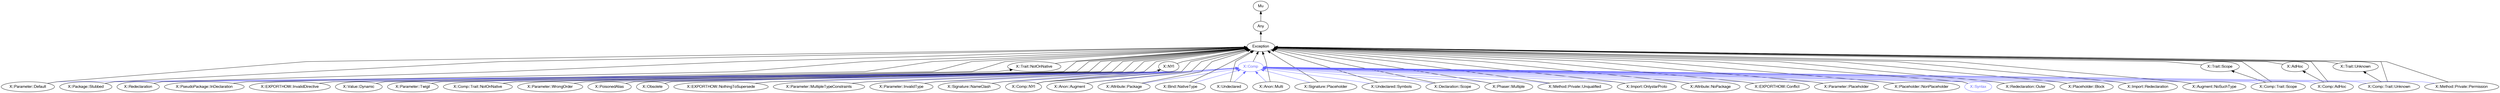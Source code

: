 digraph "perl6-type-graph" {
    rankdir=BT;
    splines=polyline;
    overlap=false; 
    graph [truecolor=true bgcolor="#FFFFFF"];
    // Types
    "X::Comp" [color="#6666FF", fontcolor="#6666FF", href="/type/X::Comp", fontname="FreeSans"];
    "Mu" [color="#000000", fontcolor="#000000", href="/type/Mu", fontname="FreeSans"];
    "Any" [color="#000000", fontcolor="#000000", href="/type/Any", fontname="FreeSans"];
    "Exception" [color="#000000", fontcolor="#000000", href="/type/Exception", fontname="FreeSans"];
    "X::Parameter::Default" [color="#000000", fontcolor="#000000", href="/type/X::Parameter::Default", fontname="FreeSans"];
    "X::Package::Stubbed" [color="#000000", fontcolor="#000000", href="/type/X::Package::Stubbed", fontname="FreeSans"];
    "X::Redeclaration" [color="#000000", fontcolor="#000000", href="/type/X::Redeclaration", fontname="FreeSans"];
    "X::PseudoPackage::InDeclaration" [color="#000000", fontcolor="#000000", href="/type/X::PseudoPackage::InDeclaration", fontname="FreeSans"];
    "X::EXPORTHOW::InvalidDirective" [color="#000000", fontcolor="#000000", href="/type/X::EXPORTHOW::InvalidDirective", fontname="FreeSans"];
    "X::Value::Dynamic" [color="#000000", fontcolor="#000000", href="/type/X::Value::Dynamic", fontname="FreeSans"];
    "X::Parameter::Twigil" [color="#000000", fontcolor="#000000", href="/type/X::Parameter::Twigil", fontname="FreeSans"];
    "X::Trait::NotOnNative" [color="#000000", fontcolor="#000000", href="/type/X::Trait::NotOnNative", fontname="FreeSans"];
    "X::Comp::Trait::NotOnNative" [color="#000000", fontcolor="#000000", href="/type/X::Comp::Trait::NotOnNative", fontname="FreeSans"];
    "X::Parameter::WrongOrder" [color="#000000", fontcolor="#000000", href="/type/X::Parameter::WrongOrder", fontname="FreeSans"];
    "X::PoisonedAlias" [color="#000000", fontcolor="#000000", href="/type/X::PoisonedAlias", fontname="FreeSans"];
    "X::Obsolete" [color="#000000", fontcolor="#000000", href="/type/X::Obsolete", fontname="FreeSans"];
    "X::EXPORTHOW::NothingToSupersede" [color="#000000", fontcolor="#000000", href="/type/X::EXPORTHOW::NothingToSupersede", fontname="FreeSans"];
    "X::Parameter::MultipleTypeConstraints" [color="#000000", fontcolor="#000000", href="/type/X::Parameter::MultipleTypeConstraints", fontname="FreeSans"];
    "X::Parameter::InvalidType" [color="#000000", fontcolor="#000000", href="/type/X::Parameter::InvalidType", fontname="FreeSans"];
    "X::Signature::NameClash" [color="#000000", fontcolor="#000000", href="/type/X::Signature::NameClash", fontname="FreeSans"];
    "X::NYI" [color="#000000", fontcolor="#000000", href="/type/X::NYI", fontname="FreeSans"];
    "X::Comp::NYI" [color="#000000", fontcolor="#000000", href="/type/X::Comp::NYI", fontname="FreeSans"];
    "X::Anon::Augment" [color="#000000", fontcolor="#000000", href="/type/X::Anon::Augment", fontname="FreeSans"];
    "X::Attribute::Package" [color="#000000", fontcolor="#000000", href="/type/X::Attribute::Package", fontname="FreeSans"];
    "X::Bind::NativeType" [color="#000000", fontcolor="#000000", href="/type/X::Bind::NativeType", fontname="FreeSans"];
    "X::Undeclared" [color="#000000", fontcolor="#000000", href="/type/X::Undeclared", fontname="FreeSans"];
    "X::Anon::Multi" [color="#000000", fontcolor="#000000", href="/type/X::Anon::Multi", fontname="FreeSans"];
    "X::Signature::Placeholder" [color="#000000", fontcolor="#000000", href="/type/X::Signature::Placeholder", fontname="FreeSans"];
    "X::Undeclared::Symbols" [color="#000000", fontcolor="#000000", href="/type/X::Undeclared::Symbols", fontname="FreeSans"];
    "X::Declaration::Scope" [color="#000000", fontcolor="#000000", href="/type/X::Declaration::Scope", fontname="FreeSans"];
    "X::Trait::Scope" [color="#000000", fontcolor="#000000", href="/type/X::Trait::Scope", fontname="FreeSans"];
    "X::Comp::Trait::Scope" [color="#000000", fontcolor="#000000", href="/type/X::Comp::Trait::Scope", fontname="FreeSans"];
    "X::Phaser::Multiple" [color="#000000", fontcolor="#000000", href="/type/X::Phaser::Multiple", fontname="FreeSans"];
    "X::Method::Private::Unqualified" [color="#000000", fontcolor="#000000", href="/type/X::Method::Private::Unqualified", fontname="FreeSans"];
    "X::Import::OnlystarProto" [color="#000000", fontcolor="#000000", href="/type/X::Import::OnlystarProto", fontname="FreeSans"];
    "X::AdHoc" [color="#000000", fontcolor="#000000", href="/type/X::AdHoc", fontname="FreeSans"];
    "X::Comp::AdHoc" [color="#000000", fontcolor="#000000", href="/type/X::Comp::AdHoc", fontname="FreeSans"];
    "X::Attribute::NoPackage" [color="#000000", fontcolor="#000000", href="/type/X::Attribute::NoPackage", fontname="FreeSans"];
    "X::Trait::Unknown" [color="#000000", fontcolor="#000000", href="/type/X::Trait::Unknown", fontname="FreeSans"];
    "X::Comp::Trait::Unknown" [color="#000000", fontcolor="#000000", href="/type/X::Comp::Trait::Unknown", fontname="FreeSans"];
    "X::EXPORTHOW::Conflict" [color="#000000", fontcolor="#000000", href="/type/X::EXPORTHOW::Conflict", fontname="FreeSans"];
    "X::Parameter::Placeholder" [color="#000000", fontcolor="#000000", href="/type/X::Parameter::Placeholder", fontname="FreeSans"];
    "X::Placeholder::NonPlaceholder" [color="#000000", fontcolor="#000000", href="/type/X::Placeholder::NonPlaceholder", fontname="FreeSans"];
    "X::Syntax" [color="#6666FF", fontcolor="#6666FF", href="/type/X::Syntax", fontname="FreeSans"];
    "X::Redeclaration::Outer" [color="#000000", fontcolor="#000000", href="/type/X::Redeclaration::Outer", fontname="FreeSans"];
    "X::Placeholder::Block" [color="#000000", fontcolor="#000000", href="/type/X::Placeholder::Block", fontname="FreeSans"];
    "X::Import::Redeclaration" [color="#000000", fontcolor="#000000", href="/type/X::Import::Redeclaration", fontname="FreeSans"];
    "X::Augment::NoSuchType" [color="#000000", fontcolor="#000000", href="/type/X::Augment::NoSuchType", fontname="FreeSans"];
    "X::Method::Private::Permission" [color="#000000", fontcolor="#000000", href="/type/X::Method::Private::Permission", fontname="FreeSans"];

    // Superclasses
    "X::Comp" -> "Exception" [color="#000000"];
    "Any" -> "Mu" [color="#000000"];
    "Exception" -> "Any" [color="#000000"];
    "X::Parameter::Default" -> "Exception" [color="#000000"];
    "X::Package::Stubbed" -> "Exception" [color="#000000"];
    "X::Redeclaration" -> "Exception" [color="#000000"];
    "X::PseudoPackage::InDeclaration" -> "Exception" [color="#000000"];
    "X::EXPORTHOW::InvalidDirective" -> "Exception" [color="#000000"];
    "X::Value::Dynamic" -> "Exception" [color="#000000"];
    "X::Parameter::Twigil" -> "Exception" [color="#000000"];
    "X::Trait::NotOnNative" -> "Exception" [color="#000000"];
    "X::Comp::Trait::NotOnNative" -> "X::Trait::NotOnNative" [color="#000000"];
    "X::Comp::Trait::NotOnNative" -> "Exception" [color="#000000"];
    "X::Parameter::WrongOrder" -> "Exception" [color="#000000"];
    "X::PoisonedAlias" -> "Exception" [color="#000000"];
    "X::Obsolete" -> "Exception" [color="#000000"];
    "X::EXPORTHOW::NothingToSupersede" -> "Exception" [color="#000000"];
    "X::Parameter::MultipleTypeConstraints" -> "Exception" [color="#000000"];
    "X::Parameter::InvalidType" -> "Exception" [color="#000000"];
    "X::Signature::NameClash" -> "Exception" [color="#000000"];
    "X::NYI" -> "Exception" [color="#000000"];
    "X::Comp::NYI" -> "X::NYI" [color="#000000"];
    "X::Comp::NYI" -> "Exception" [color="#000000"];
    "X::Anon::Augment" -> "Exception" [color="#000000"];
    "X::Attribute::Package" -> "Exception" [color="#000000"];
    "X::Bind::NativeType" -> "Exception" [color="#000000"];
    "X::Undeclared" -> "Exception" [color="#000000"];
    "X::Anon::Multi" -> "Exception" [color="#000000"];
    "X::Signature::Placeholder" -> "Exception" [color="#000000"];
    "X::Undeclared::Symbols" -> "Exception" [color="#000000"];
    "X::Declaration::Scope" -> "Exception" [color="#000000"];
    "X::Trait::Scope" -> "Exception" [color="#000000"];
    "X::Comp::Trait::Scope" -> "X::Trait::Scope" [color="#000000"];
    "X::Comp::Trait::Scope" -> "Exception" [color="#000000"];
    "X::Phaser::Multiple" -> "Exception" [color="#000000"];
    "X::Method::Private::Unqualified" -> "Exception" [color="#000000"];
    "X::Import::OnlystarProto" -> "Exception" [color="#000000"];
    "X::AdHoc" -> "Exception" [color="#000000"];
    "X::Comp::AdHoc" -> "X::AdHoc" [color="#000000"];
    "X::Comp::AdHoc" -> "Exception" [color="#000000"];
    "X::Attribute::NoPackage" -> "Exception" [color="#000000"];
    "X::Trait::Unknown" -> "Exception" [color="#000000"];
    "X::Comp::Trait::Unknown" -> "X::Trait::Unknown" [color="#000000"];
    "X::Comp::Trait::Unknown" -> "Exception" [color="#000000"];
    "X::EXPORTHOW::Conflict" -> "Exception" [color="#000000"];
    "X::Parameter::Placeholder" -> "Exception" [color="#000000"];
    "X::Placeholder::NonPlaceholder" -> "Exception" [color="#000000"];
    "X::Syntax" -> "Exception" [color="#000000"];
    "X::Redeclaration::Outer" -> "Exception" [color="#000000"];
    "X::Placeholder::Block" -> "Exception" [color="#000000"];
    "X::Import::Redeclaration" -> "Exception" [color="#000000"];
    "X::Augment::NoSuchType" -> "Exception" [color="#000000"];
    "X::Method::Private::Permission" -> "Exception" [color="#000000"];

    // Roles
    "X::Parameter::Default" -> "X::Comp" [color="#6666FF"];
    "X::Package::Stubbed" -> "X::Comp" [color="#6666FF"];
    "X::Redeclaration" -> "X::Comp" [color="#6666FF"];
    "X::PseudoPackage::InDeclaration" -> "X::Comp" [color="#6666FF"];
    "X::EXPORTHOW::InvalidDirective" -> "X::Comp" [color="#6666FF"];
    "X::Value::Dynamic" -> "X::Comp" [color="#6666FF"];
    "X::Parameter::Twigil" -> "X::Comp" [color="#6666FF"];
    "X::Comp::Trait::NotOnNative" -> "X::Comp" [color="#6666FF"];
    "X::Parameter::WrongOrder" -> "X::Comp" [color="#6666FF"];
    "X::PoisonedAlias" -> "X::Comp" [color="#6666FF"];
    "X::Obsolete" -> "X::Comp" [color="#6666FF"];
    "X::EXPORTHOW::NothingToSupersede" -> "X::Comp" [color="#6666FF"];
    "X::Parameter::MultipleTypeConstraints" -> "X::Comp" [color="#6666FF"];
    "X::Parameter::InvalidType" -> "X::Comp" [color="#6666FF"];
    "X::Signature::NameClash" -> "X::Comp" [color="#6666FF"];
    "X::Comp::NYI" -> "X::Comp" [color="#6666FF"];
    "X::Anon::Augment" -> "X::Comp" [color="#6666FF"];
    "X::Attribute::Package" -> "X::Comp" [color="#6666FF"];
    "X::Bind::NativeType" -> "X::Comp" [color="#6666FF"];
    "X::Undeclared" -> "X::Comp" [color="#6666FF"];
    "X::Anon::Multi" -> "X::Comp" [color="#6666FF"];
    "X::Signature::Placeholder" -> "X::Comp" [color="#6666FF"];
    "X::Undeclared::Symbols" -> "X::Comp" [color="#6666FF"];
    "X::Declaration::Scope" -> "X::Comp" [color="#6666FF"];
    "X::Comp::Trait::Scope" -> "X::Comp" [color="#6666FF"];
    "X::Phaser::Multiple" -> "X::Comp" [color="#6666FF"];
    "X::Method::Private::Unqualified" -> "X::Comp" [color="#6666FF"];
    "X::Import::OnlystarProto" -> "X::Comp" [color="#6666FF"];
    "X::Comp::AdHoc" -> "X::Comp" [color="#6666FF"];
    "X::Attribute::NoPackage" -> "X::Comp" [color="#6666FF"];
    "X::Comp::Trait::Unknown" -> "X::Comp" [color="#6666FF"];
    "X::EXPORTHOW::Conflict" -> "X::Comp" [color="#6666FF"];
    "X::Parameter::Placeholder" -> "X::Comp" [color="#6666FF"];
    "X::Placeholder::NonPlaceholder" -> "X::Comp" [color="#6666FF"];
    "X::Syntax" -> "X::Comp" [color="#6666FF"];
    "X::Redeclaration::Outer" -> "X::Comp" [color="#6666FF"];
    "X::Placeholder::Block" -> "X::Comp" [color="#6666FF"];
    "X::Import::Redeclaration" -> "X::Comp" [color="#6666FF"];
    "X::Augment::NoSuchType" -> "X::Comp" [color="#6666FF"];
    "X::Method::Private::Permission" -> "X::Comp" [color="#6666FF"];
}
